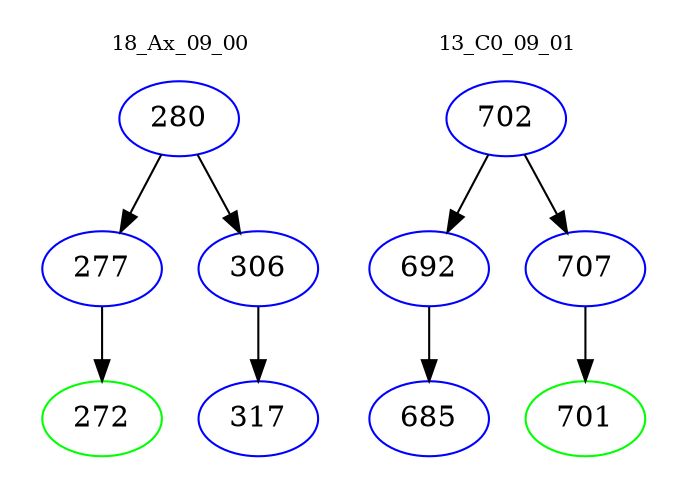 digraph{
subgraph cluster_0 {
color = white
label = "18_Ax_09_00";
fontsize=10;
T0_280 [label="280", color="blue"]
T0_280 -> T0_277 [color="black"]
T0_277 [label="277", color="blue"]
T0_277 -> T0_272 [color="black"]
T0_272 [label="272", color="green"]
T0_280 -> T0_306 [color="black"]
T0_306 [label="306", color="blue"]
T0_306 -> T0_317 [color="black"]
T0_317 [label="317", color="blue"]
}
subgraph cluster_1 {
color = white
label = "13_C0_09_01";
fontsize=10;
T1_702 [label="702", color="blue"]
T1_702 -> T1_692 [color="black"]
T1_692 [label="692", color="blue"]
T1_692 -> T1_685 [color="black"]
T1_685 [label="685", color="blue"]
T1_702 -> T1_707 [color="black"]
T1_707 [label="707", color="blue"]
T1_707 -> T1_701 [color="black"]
T1_701 [label="701", color="green"]
}
}
